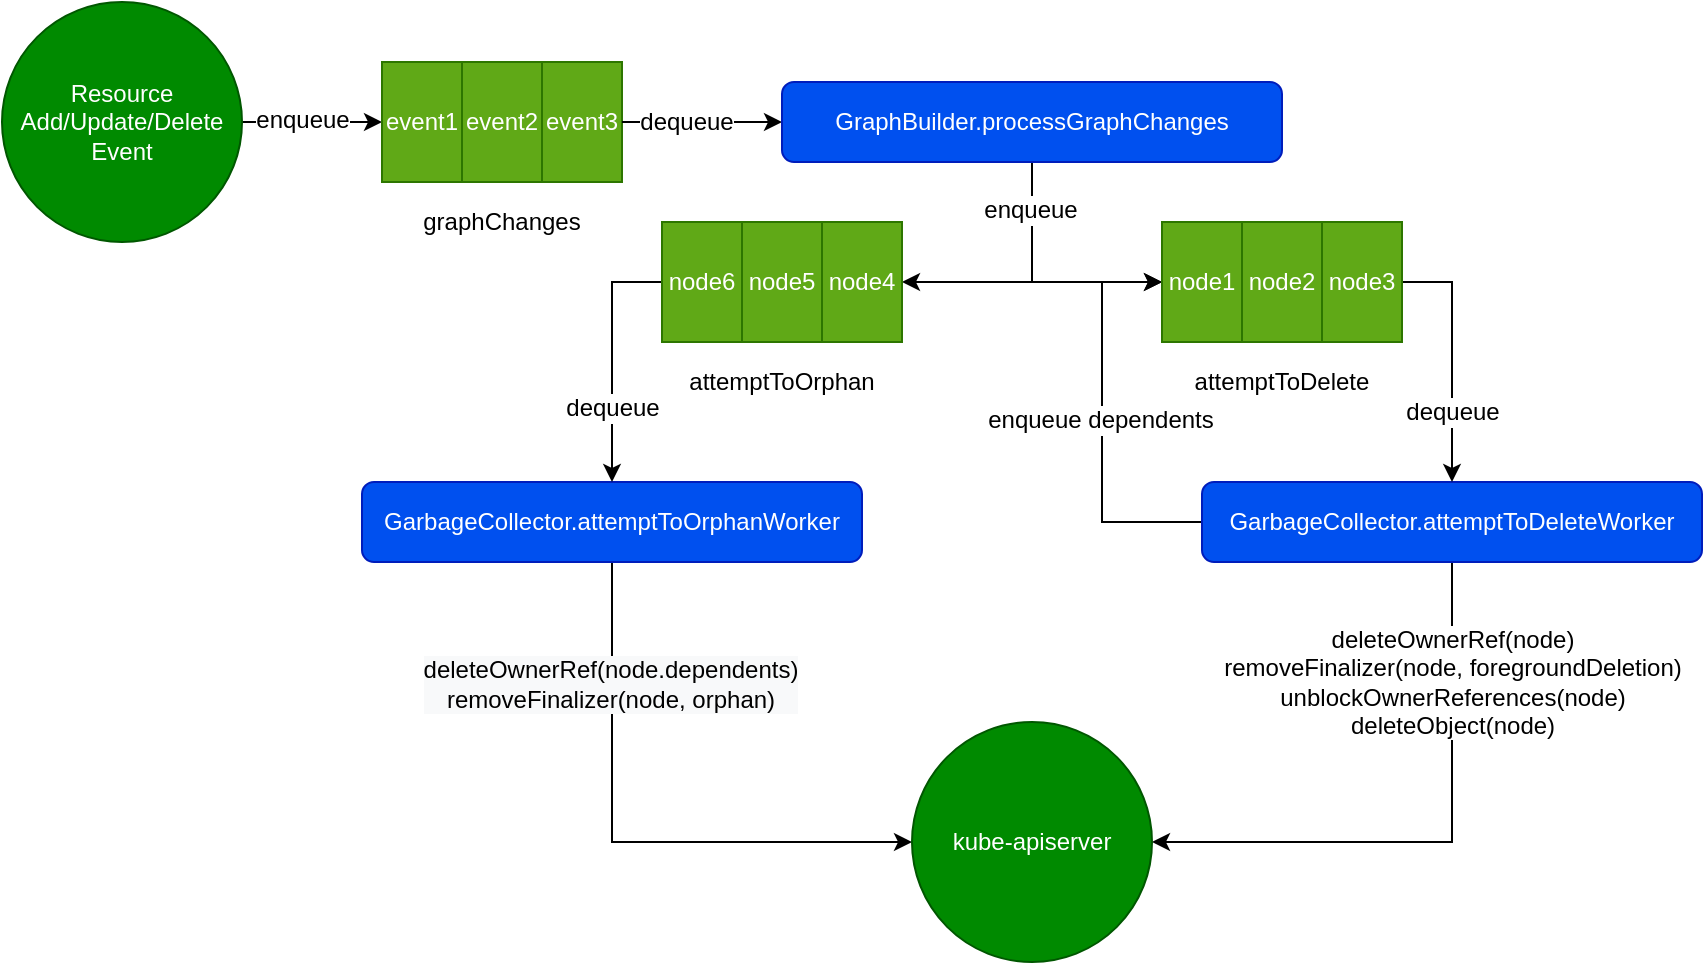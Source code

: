 <mxfile version="12.7.9" type="device"><diagram id="tfr-s8mQPtB5KnAP_QSI" name="第 1 页"><mxGraphModel dx="1357" dy="482" grid="1" gridSize="10" guides="1" tooltips="1" connect="1" arrows="1" fold="1" page="1" pageScale="1" pageWidth="827" pageHeight="1169" math="0" shadow="0"><root><mxCell id="0"/><mxCell id="1" parent="0"/><mxCell id="mdRp7G9MjYrUC5nmJHNO-11" style="edgeStyle=orthogonalEdgeStyle;rounded=0;orthogonalLoop=1;jettySize=auto;html=1;entryX=0;entryY=0.5;entryDx=0;entryDy=0;" parent="1" source="mdRp7G9MjYrUC5nmJHNO-4" target="mdRp7G9MjYrUC5nmJHNO-5" edge="1"><mxGeometry relative="1" as="geometry"/></mxCell><mxCell id="mdRp7G9MjYrUC5nmJHNO-12" value="enqueue" style="text;html=1;align=center;verticalAlign=middle;resizable=0;points=[];labelBackgroundColor=#ffffff;" parent="mdRp7G9MjYrUC5nmJHNO-11" vertex="1" connectable="0"><mxGeometry x="-0.145" y="1" relative="1" as="geometry"><mxPoint as="offset"/></mxGeometry></mxCell><mxCell id="mdRp7G9MjYrUC5nmJHNO-4" value="Resource&lt;br&gt;Add/Update/Delete&lt;br&gt;Event" style="ellipse;whiteSpace=wrap;html=1;aspect=fixed;fillColor=#008a00;strokeColor=#005700;fontColor=#ffffff;" parent="1" vertex="1"><mxGeometry x="-240" y="170" width="120" height="120" as="geometry"/></mxCell><mxCell id="mdRp7G9MjYrUC5nmJHNO-5" value="event1" style="rounded=0;whiteSpace=wrap;html=1;fillColor=#60a917;strokeColor=#2D7600;fontColor=#ffffff;" parent="1" vertex="1"><mxGeometry x="-50" y="200" width="40" height="60" as="geometry"/></mxCell><mxCell id="mdRp7G9MjYrUC5nmJHNO-6" value="event2" style="rounded=0;whiteSpace=wrap;html=1;fillColor=#60a917;strokeColor=#2D7600;fontColor=#ffffff;" parent="1" vertex="1"><mxGeometry x="-10" y="200" width="40" height="60" as="geometry"/></mxCell><mxCell id="mdRp7G9MjYrUC5nmJHNO-7" value="event3" style="rounded=0;whiteSpace=wrap;html=1;fillColor=#60a917;strokeColor=#2D7600;fontColor=#ffffff;" parent="1" vertex="1"><mxGeometry x="30" y="200" width="40" height="60" as="geometry"/></mxCell><mxCell id="mdRp7G9MjYrUC5nmJHNO-13" style="edgeStyle=orthogonalEdgeStyle;rounded=0;orthogonalLoop=1;jettySize=auto;html=1;entryX=0;entryY=0.5;entryDx=0;entryDy=0;exitX=1;exitY=0.5;exitDx=0;exitDy=0;" parent="1" source="mdRp7G9MjYrUC5nmJHNO-7" target="mdRp7G9MjYrUC5nmJHNO-15" edge="1"><mxGeometry relative="1" as="geometry"><mxPoint x="80" y="230" as="sourcePoint"/><mxPoint x="160" y="230" as="targetPoint"/></mxGeometry></mxCell><mxCell id="mdRp7G9MjYrUC5nmJHNO-14" value="dequeue" style="text;html=1;align=center;verticalAlign=middle;resizable=0;points=[];labelBackgroundColor=#ffffff;" parent="mdRp7G9MjYrUC5nmJHNO-13" vertex="1" connectable="0"><mxGeometry x="-0.455" y="1" relative="1" as="geometry"><mxPoint x="10" y="1" as="offset"/></mxGeometry></mxCell><mxCell id="mdRp7G9MjYrUC5nmJHNO-22" style="edgeStyle=orthogonalEdgeStyle;rounded=0;orthogonalLoop=1;jettySize=auto;html=1;entryX=0;entryY=0.5;entryDx=0;entryDy=0;" parent="1" source="mdRp7G9MjYrUC5nmJHNO-15" target="mdRp7G9MjYrUC5nmJHNO-19" edge="1"><mxGeometry relative="1" as="geometry"/></mxCell><mxCell id="mdRp7G9MjYrUC5nmJHNO-27" style="edgeStyle=orthogonalEdgeStyle;rounded=0;orthogonalLoop=1;jettySize=auto;html=1;entryX=1;entryY=0.5;entryDx=0;entryDy=0;" parent="1" source="mdRp7G9MjYrUC5nmJHNO-15" target="mdRp7G9MjYrUC5nmJHNO-26" edge="1"><mxGeometry relative="1" as="geometry"/></mxCell><mxCell id="mdRp7G9MjYrUC5nmJHNO-29" value="enqueue" style="text;html=1;align=center;verticalAlign=middle;resizable=0;points=[];labelBackgroundColor=#ffffff;" parent="mdRp7G9MjYrUC5nmJHNO-27" vertex="1" connectable="0"><mxGeometry x="-0.616" y="-1" relative="1" as="geometry"><mxPoint as="offset"/></mxGeometry></mxCell><mxCell id="mdRp7G9MjYrUC5nmJHNO-15" value="GraphBuilder.processGraphChanges" style="rounded=1;whiteSpace=wrap;html=1;fontSize=12;fillColor=#0050ef;strokeColor=#001DBC;fontColor=#ffffff;" parent="1" vertex="1"><mxGeometry x="150" y="210" width="250" height="40" as="geometry"/></mxCell><mxCell id="mdRp7G9MjYrUC5nmJHNO-16" value="graphChanges" style="text;html=1;strokeColor=none;fillColor=none;align=center;verticalAlign=middle;whiteSpace=wrap;rounded=0;" parent="1" vertex="1"><mxGeometry x="-40" y="270" width="100" height="20" as="geometry"/></mxCell><mxCell id="mdRp7G9MjYrUC5nmJHNO-33" style="edgeStyle=orthogonalEdgeStyle;rounded=0;orthogonalLoop=1;jettySize=auto;html=1;entryX=0;entryY=0.5;entryDx=0;entryDy=0;" parent="1" source="mdRp7G9MjYrUC5nmJHNO-17" target="mdRp7G9MjYrUC5nmJHNO-19" edge="1"><mxGeometry relative="1" as="geometry"><Array as="points"><mxPoint x="310" y="430"/><mxPoint x="310" y="310"/></Array></mxGeometry></mxCell><mxCell id="mdRp7G9MjYrUC5nmJHNO-34" value="enqueue dependents" style="text;html=1;align=center;verticalAlign=middle;resizable=0;points=[];labelBackgroundColor=#ffffff;" parent="mdRp7G9MjYrUC5nmJHNO-33" vertex="1" connectable="0"><mxGeometry x="0.01" y="1" relative="1" as="geometry"><mxPoint as="offset"/></mxGeometry></mxCell><mxCell id="mdRp7G9MjYrUC5nmJHNO-36" style="edgeStyle=orthogonalEdgeStyle;rounded=0;orthogonalLoop=1;jettySize=auto;html=1;entryX=1;entryY=0.5;entryDx=0;entryDy=0;" parent="1" source="mdRp7G9MjYrUC5nmJHNO-17" target="mdRp7G9MjYrUC5nmJHNO-35" edge="1"><mxGeometry relative="1" as="geometry"><Array as="points"><mxPoint x="485" y="590"/></Array></mxGeometry></mxCell><mxCell id="BNK_CSom1mIGoVuLzzY--1" value="&lt;div&gt;deleteOwnerRef(node)&lt;/div&gt;&lt;div&gt;removeFinalizer(node, foregroundDeletion)&lt;/div&gt;&lt;div&gt;unblockOwnerReferences(node)&lt;/div&gt;&lt;div&gt;deleteObject(node)&lt;/div&gt;" style="text;html=1;align=center;verticalAlign=middle;resizable=0;points=[];labelBackgroundColor=#ffffff;" vertex="1" connectable="0" parent="mdRp7G9MjYrUC5nmJHNO-36"><mxGeometry x="-0.586" relative="1" as="geometry"><mxPoint as="offset"/></mxGeometry></mxCell><mxCell id="mdRp7G9MjYrUC5nmJHNO-17" value="GarbageCollector.attemptToDeleteWorker" style="rounded=1;whiteSpace=wrap;html=1;fontSize=12;fillColor=#0050ef;strokeColor=#001DBC;fontColor=#ffffff;" parent="1" vertex="1"><mxGeometry x="360" y="410" width="250" height="40" as="geometry"/></mxCell><mxCell id="mdRp7G9MjYrUC5nmJHNO-37" style="edgeStyle=orthogonalEdgeStyle;rounded=0;orthogonalLoop=1;jettySize=auto;html=1;entryX=0;entryY=0.5;entryDx=0;entryDy=0;" parent="1" source="mdRp7G9MjYrUC5nmJHNO-18" target="mdRp7G9MjYrUC5nmJHNO-35" edge="1"><mxGeometry relative="1" as="geometry"><Array as="points"><mxPoint x="65" y="590"/></Array></mxGeometry></mxCell><mxCell id="mdRp7G9MjYrUC5nmJHNO-38" value="&lt;div style=&quot;white-space: normal ; background-color: rgb(248 , 249 , 250)&quot;&gt;deleteOwnerRef(node.dependents)&lt;/div&gt;&lt;div style=&quot;white-space: normal ; background-color: rgb(248 , 249 , 250)&quot;&gt;removeFinalizer(node, orphan)&lt;/div&gt;" style="text;html=1;align=center;verticalAlign=middle;resizable=0;points=[];labelBackgroundColor=#ffffff;" parent="mdRp7G9MjYrUC5nmJHNO-37" vertex="1" connectable="0"><mxGeometry x="-0.579" y="-1" relative="1" as="geometry"><mxPoint as="offset"/></mxGeometry></mxCell><mxCell id="mdRp7G9MjYrUC5nmJHNO-18" value="GarbageCollector.attemptToOrphanWorker" style="rounded=1;whiteSpace=wrap;html=1;fontSize=12;fillColor=#0050ef;strokeColor=#001DBC;fontColor=#ffffff;" parent="1" vertex="1"><mxGeometry x="-60" y="410" width="250" height="40" as="geometry"/></mxCell><mxCell id="mdRp7G9MjYrUC5nmJHNO-19" value="node1" style="rounded=0;whiteSpace=wrap;html=1;fillColor=#60a917;strokeColor=#2D7600;fontColor=#ffffff;" parent="1" vertex="1"><mxGeometry x="340" y="280" width="40" height="60" as="geometry"/></mxCell><mxCell id="mdRp7G9MjYrUC5nmJHNO-20" value="node2" style="rounded=0;whiteSpace=wrap;html=1;fillColor=#60a917;strokeColor=#2D7600;fontColor=#ffffff;" parent="1" vertex="1"><mxGeometry x="380" y="280" width="40" height="60" as="geometry"/></mxCell><mxCell id="mdRp7G9MjYrUC5nmJHNO-23" style="edgeStyle=orthogonalEdgeStyle;rounded=0;orthogonalLoop=1;jettySize=auto;html=1;entryX=0.5;entryY=0;entryDx=0;entryDy=0;exitX=1;exitY=0.5;exitDx=0;exitDy=0;" parent="1" source="mdRp7G9MjYrUC5nmJHNO-21" target="mdRp7G9MjYrUC5nmJHNO-17" edge="1"><mxGeometry relative="1" as="geometry"/></mxCell><mxCell id="mdRp7G9MjYrUC5nmJHNO-31" value="dequeue" style="text;html=1;align=center;verticalAlign=middle;resizable=0;points=[];labelBackgroundColor=#ffffff;" parent="mdRp7G9MjYrUC5nmJHNO-23" vertex="1" connectable="0"><mxGeometry x="0.44" relative="1" as="geometry"><mxPoint as="offset"/></mxGeometry></mxCell><mxCell id="mdRp7G9MjYrUC5nmJHNO-21" value="node3" style="rounded=0;whiteSpace=wrap;html=1;fillColor=#60a917;strokeColor=#2D7600;fontColor=#ffffff;" parent="1" vertex="1"><mxGeometry x="420" y="280" width="40" height="60" as="geometry"/></mxCell><mxCell id="mdRp7G9MjYrUC5nmJHNO-28" style="edgeStyle=orthogonalEdgeStyle;rounded=0;orthogonalLoop=1;jettySize=auto;html=1;entryX=0.5;entryY=0;entryDx=0;entryDy=0;exitX=0;exitY=0.5;exitDx=0;exitDy=0;" parent="1" source="mdRp7G9MjYrUC5nmJHNO-24" target="mdRp7G9MjYrUC5nmJHNO-18" edge="1"><mxGeometry relative="1" as="geometry"/></mxCell><mxCell id="mdRp7G9MjYrUC5nmJHNO-30" value="dequeue" style="text;html=1;align=center;verticalAlign=middle;resizable=0;points=[];labelBackgroundColor=#ffffff;" parent="mdRp7G9MjYrUC5nmJHNO-28" vertex="1" connectable="0"><mxGeometry x="0.408" relative="1" as="geometry"><mxPoint as="offset"/></mxGeometry></mxCell><mxCell id="mdRp7G9MjYrUC5nmJHNO-24" value="node6" style="rounded=0;whiteSpace=wrap;html=1;fillColor=#60a917;strokeColor=#2D7600;fontColor=#ffffff;" parent="1" vertex="1"><mxGeometry x="90" y="280" width="40" height="60" as="geometry"/></mxCell><mxCell id="mdRp7G9MjYrUC5nmJHNO-25" value="node5" style="rounded=0;whiteSpace=wrap;html=1;fillColor=#60a917;strokeColor=#2D7600;fontColor=#ffffff;" parent="1" vertex="1"><mxGeometry x="130" y="280" width="40" height="60" as="geometry"/></mxCell><mxCell id="mdRp7G9MjYrUC5nmJHNO-26" value="node4" style="rounded=0;whiteSpace=wrap;html=1;fillColor=#60a917;strokeColor=#2D7600;fontColor=#ffffff;" parent="1" vertex="1"><mxGeometry x="170" y="280" width="40" height="60" as="geometry"/></mxCell><mxCell id="mdRp7G9MjYrUC5nmJHNO-35" value="kube-apiserver" style="ellipse;whiteSpace=wrap;html=1;aspect=fixed;fillColor=#008a00;strokeColor=#005700;fontColor=#ffffff;" parent="1" vertex="1"><mxGeometry x="215" y="530" width="120" height="120" as="geometry"/></mxCell><mxCell id="mdRp7G9MjYrUC5nmJHNO-41" value="attemptToOrphan" style="text;html=1;strokeColor=none;fillColor=none;align=center;verticalAlign=middle;whiteSpace=wrap;rounded=0;" parent="1" vertex="1"><mxGeometry x="90" y="350" width="120" height="20" as="geometry"/></mxCell><mxCell id="mdRp7G9MjYrUC5nmJHNO-42" value="attemptToDelete" style="text;html=1;strokeColor=none;fillColor=none;align=center;verticalAlign=middle;whiteSpace=wrap;rounded=0;" parent="1" vertex="1"><mxGeometry x="340" y="350" width="120" height="20" as="geometry"/></mxCell></root></mxGraphModel></diagram></mxfile>